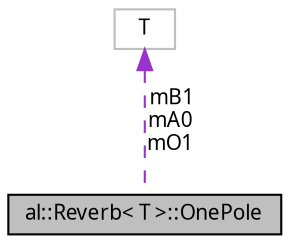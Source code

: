 digraph "al::Reverb&lt; T &gt;::OnePole"
{
 // LATEX_PDF_SIZE
  bgcolor="transparent";
  edge [fontname="FreeSans.ttf",fontsize="10",labelfontname="FreeSans.ttf",labelfontsize="10"];
  node [fontname="FreeSans.ttf",fontsize="10",shape=record];
  Node1 [label="al::Reverb\< T \>::OnePole",height=0.2,width=0.4,color="black", fillcolor="grey75", style="filled", fontcolor="black",tooltip=" "];
  Node2 -> Node1 [dir="back",color="darkorchid3",fontsize="10",style="dashed",label=" mB1\nmA0\nmO1" ,fontname="FreeSans.ttf"];
  Node2 [label="T",height=0.2,width=0.4,color="grey75",tooltip=" "];
}
